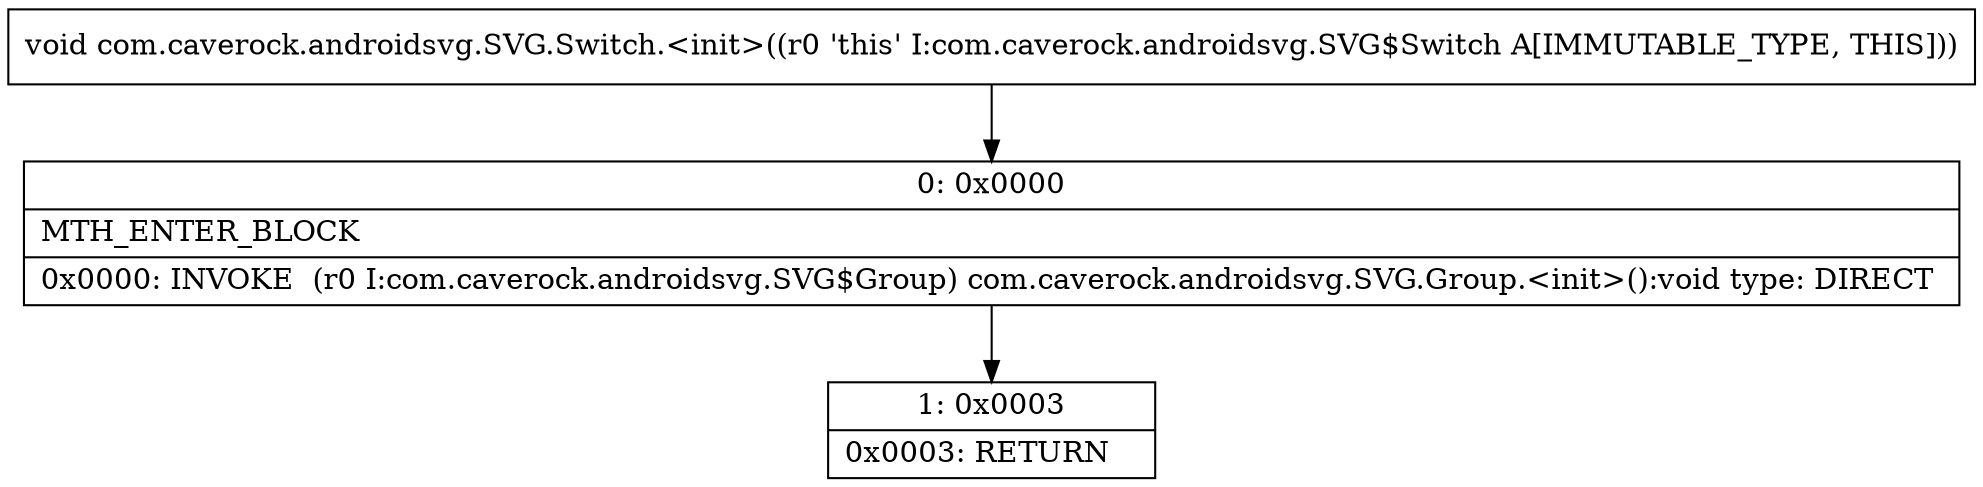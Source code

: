 digraph "CFG forcom.caverock.androidsvg.SVG.Switch.\<init\>()V" {
Node_0 [shape=record,label="{0\:\ 0x0000|MTH_ENTER_BLOCK\l|0x0000: INVOKE  (r0 I:com.caverock.androidsvg.SVG$Group) com.caverock.androidsvg.SVG.Group.\<init\>():void type: DIRECT \l}"];
Node_1 [shape=record,label="{1\:\ 0x0003|0x0003: RETURN   \l}"];
MethodNode[shape=record,label="{void com.caverock.androidsvg.SVG.Switch.\<init\>((r0 'this' I:com.caverock.androidsvg.SVG$Switch A[IMMUTABLE_TYPE, THIS])) }"];
MethodNode -> Node_0;
Node_0 -> Node_1;
}

